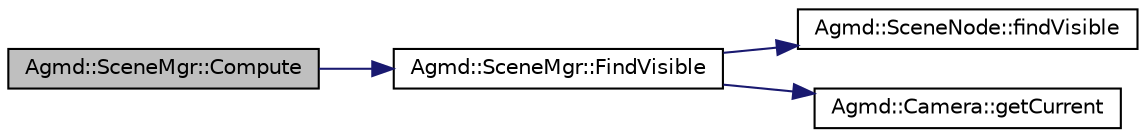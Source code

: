 digraph "Agmd::SceneMgr::Compute"
{
  edge [fontname="Helvetica",fontsize="10",labelfontname="Helvetica",labelfontsize="10"];
  node [fontname="Helvetica",fontsize="10",shape=record];
  rankdir="LR";
  Node1 [label="Agmd::SceneMgr::Compute",height=0.2,width=0.4,color="black", fillcolor="grey75", style="filled" fontcolor="black"];
  Node1 -> Node2 [color="midnightblue",fontsize="10",style="solid",fontname="Helvetica"];
  Node2 [label="Agmd::SceneMgr::FindVisible",height=0.2,width=0.4,color="black", fillcolor="white", style="filled",URL="$class_agmd_1_1_scene_mgr.html#aaced17f9e6039ff4bf91ae4c831c244f"];
  Node2 -> Node3 [color="midnightblue",fontsize="10",style="solid",fontname="Helvetica"];
  Node3 [label="Agmd::SceneNode::findVisible",height=0.2,width=0.4,color="black", fillcolor="white", style="filled",URL="$class_agmd_1_1_scene_node.html#a7cae5ee1b73f40e074f4ac86be4b694a"];
  Node2 -> Node4 [color="midnightblue",fontsize="10",style="solid",fontname="Helvetica"];
  Node4 [label="Agmd::Camera::getCurrent",height=0.2,width=0.4,color="black", fillcolor="white", style="filled",URL="$class_agmd_1_1_camera.html#ad7540ca1559b046eeb41beaffca4c36d"];
}
